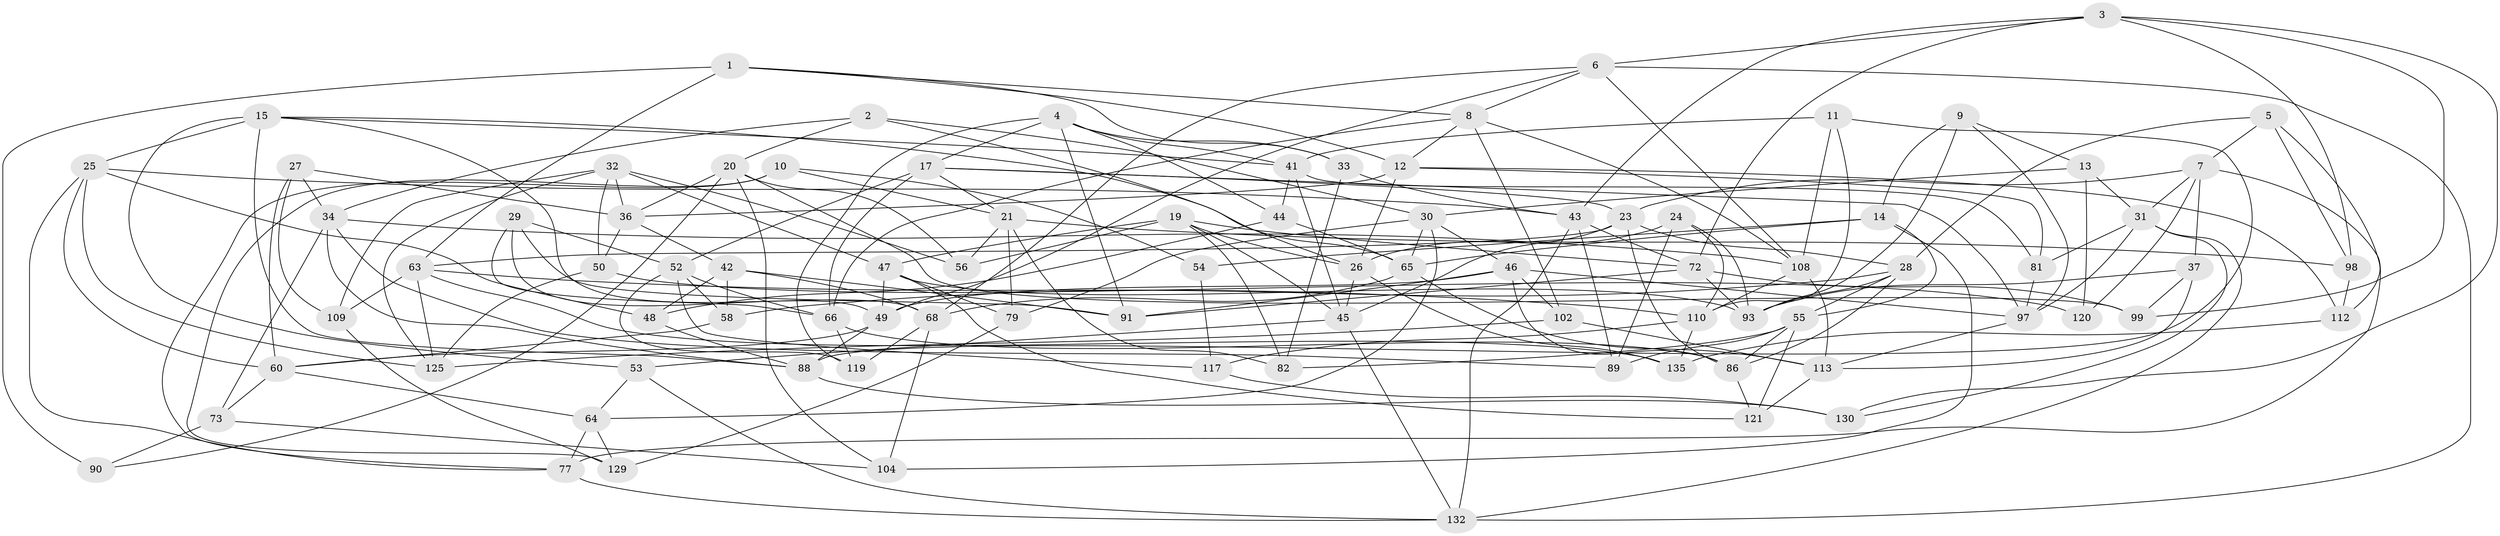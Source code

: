 // original degree distribution, {4: 1.0}
// Generated by graph-tools (version 1.1) at 2025/42/03/06/25 10:42:16]
// undirected, 86 vertices, 216 edges
graph export_dot {
graph [start="1"]
  node [color=gray90,style=filled];
  1 [super="+118"];
  2;
  3 [super="+35"];
  4 [super="+39"];
  5;
  6 [super="+78"];
  7 [super="+71"];
  8 [super="+40"];
  9;
  10;
  11;
  12 [super="+22"];
  13;
  14 [super="+18"];
  15 [super="+16"];
  17 [super="+87"];
  19 [super="+85"];
  20 [super="+38"];
  21 [super="+95"];
  23 [super="+61"];
  24;
  25 [super="+116"];
  26 [super="+51"];
  27;
  28 [super="+111"];
  29;
  30 [super="+100"];
  31 [super="+80"];
  32 [super="+92"];
  33;
  34 [super="+74"];
  36 [super="+107"];
  37;
  41 [super="+123"];
  42 [super="+83"];
  43 [super="+76"];
  44;
  45 [super="+133"];
  46 [super="+69"];
  47 [super="+59"];
  48;
  49 [super="+96"];
  50 [super="+62"];
  52 [super="+106"];
  53;
  54;
  55 [super="+57"];
  56;
  58;
  60 [super="+75"];
  63 [super="+131"];
  64 [super="+94"];
  65 [super="+101"];
  66 [super="+67"];
  68 [super="+70"];
  72 [super="+105"];
  73;
  77 [super="+84"];
  79;
  81;
  82;
  86 [super="+115"];
  88 [super="+103"];
  89;
  90;
  91 [super="+126"];
  93 [super="+122"];
  97 [super="+128"];
  98;
  99;
  102;
  104;
  108 [super="+114"];
  109;
  110 [super="+127"];
  112;
  113 [super="+124"];
  117;
  119;
  120;
  121;
  125 [super="+134"];
  129;
  130;
  132 [super="+136"];
  135;
  1 -- 12;
  1 -- 90 [weight=2];
  1 -- 8;
  1 -- 33;
  1 -- 63;
  2 -- 30;
  2 -- 26;
  2 -- 34;
  2 -- 20;
  3 -- 98;
  3 -- 43;
  3 -- 72;
  3 -- 99;
  3 -- 130;
  3 -- 6;
  4 -- 119;
  4 -- 33;
  4 -- 44;
  4 -- 91;
  4 -- 17;
  4 -- 41;
  5 -- 98;
  5 -- 112;
  5 -- 28;
  5 -- 7;
  6 -- 132;
  6 -- 8;
  6 -- 68;
  6 -- 108;
  6 -- 49;
  7 -- 120;
  7 -- 77;
  7 -- 31;
  7 -- 37;
  7 -- 23;
  8 -- 102;
  8 -- 12;
  8 -- 66;
  8 -- 108;
  9 -- 97;
  9 -- 13;
  9 -- 93;
  9 -- 14;
  10 -- 54;
  10 -- 129;
  10 -- 77;
  10 -- 21;
  11 -- 41;
  11 -- 108;
  11 -- 88;
  11 -- 110;
  12 -- 112;
  12 -- 81;
  12 -- 26;
  12 -- 36;
  13 -- 31;
  13 -- 120;
  13 -- 30;
  14 -- 54 [weight=2];
  14 -- 104;
  14 -- 55;
  14 -- 65;
  15 -- 68;
  15 -- 25;
  15 -- 53;
  15 -- 88;
  15 -- 65;
  15 -- 41;
  17 -- 66;
  17 -- 23;
  17 -- 52;
  17 -- 97;
  17 -- 21;
  19 -- 47;
  19 -- 45;
  19 -- 26;
  19 -- 56;
  19 -- 72;
  19 -- 82;
  20 -- 56;
  20 -- 90;
  20 -- 104;
  20 -- 99;
  20 -- 36;
  21 -- 98;
  21 -- 56;
  21 -- 79;
  21 -- 82;
  23 -- 86;
  23 -- 63;
  23 -- 28;
  23 -- 45;
  24 -- 89;
  24 -- 93;
  24 -- 110;
  24 -- 26;
  25 -- 48;
  25 -- 77;
  25 -- 60;
  25 -- 125;
  25 -- 43;
  26 -- 135;
  26 -- 45;
  27 -- 109;
  27 -- 60;
  27 -- 34;
  27 -- 36;
  28 -- 58;
  28 -- 86;
  28 -- 55;
  28 -- 93;
  29 -- 66;
  29 -- 91;
  29 -- 52;
  29 -- 49;
  30 -- 79;
  30 -- 65;
  30 -- 64;
  30 -- 46;
  31 -- 81;
  31 -- 97;
  31 -- 130;
  31 -- 132;
  32 -- 109;
  32 -- 36;
  32 -- 125;
  32 -- 56;
  32 -- 50;
  32 -- 47;
  33 -- 82;
  33 -- 43;
  34 -- 88;
  34 -- 89;
  34 -- 73;
  34 -- 108;
  36 -- 50;
  36 -- 42;
  37 -- 113;
  37 -- 99;
  37 -- 93;
  41 -- 81;
  41 -- 44;
  41 -- 45;
  42 -- 91 [weight=2];
  42 -- 48;
  42 -- 68;
  42 -- 58;
  43 -- 72;
  43 -- 89;
  43 -- 132;
  44 -- 48;
  44 -- 65;
  45 -- 53;
  45 -- 132;
  46 -- 49;
  46 -- 97;
  46 -- 86;
  46 -- 102;
  46 -- 91;
  47 -- 49;
  47 -- 121;
  47 -- 79;
  47 -- 93;
  48 -- 88;
  49 -- 88;
  49 -- 60;
  50 -- 120 [weight=2];
  50 -- 125 [weight=2];
  52 -- 117;
  52 -- 58;
  52 -- 119;
  52 -- 66;
  53 -- 64;
  53 -- 132;
  54 -- 117;
  55 -- 121;
  55 -- 86;
  55 -- 89;
  55 -- 82;
  58 -- 60;
  60 -- 64;
  60 -- 73;
  63 -- 109;
  63 -- 110;
  63 -- 135;
  63 -- 125;
  64 -- 129;
  64 -- 77 [weight=2];
  65 -- 68;
  65 -- 113;
  66 -- 86;
  66 -- 119;
  68 -- 104;
  68 -- 119;
  72 -- 91;
  72 -- 99;
  72 -- 93;
  73 -- 90;
  73 -- 104;
  77 -- 132;
  79 -- 129;
  81 -- 97;
  86 -- 121;
  88 -- 130;
  97 -- 113;
  98 -- 112;
  102 -- 125;
  102 -- 113;
  108 -- 110;
  108 -- 113;
  109 -- 129;
  110 -- 135;
  110 -- 117;
  112 -- 135;
  113 -- 121;
  117 -- 130;
}
